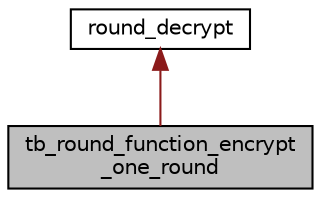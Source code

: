 digraph "tb_round_function_encrypt_one_round"
{
 // INTERACTIVE_SVG=YES
  edge [fontname="Helvetica",fontsize="10",labelfontname="Helvetica",labelfontsize="10"];
  node [fontname="Helvetica",fontsize="10",shape=record];
  Node0 [label="tb_round_function_encrypt\l_one_round",height=0.2,width=0.4,color="black", fillcolor="grey75", style="filled", fontcolor="black"];
  Node1 -> Node0 [dir="back",color="firebrick4",fontsize="10",style="solid",fontname="Helvetica"];
  Node1 [label="round_decrypt",height=0.2,width=0.4,color="black", fillcolor="white", style="filled",URL="$d9/d37/enumround__decrypt.html"];
}
